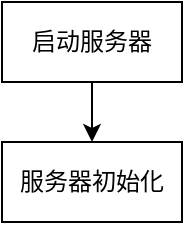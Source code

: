 <mxfile version="26.1.0">
  <diagram name="第 1 页" id="F-i8BlQ6X5yYt4TpNBhq">
    <mxGraphModel dx="1026" dy="684" grid="1" gridSize="10" guides="1" tooltips="1" connect="1" arrows="1" fold="1" page="1" pageScale="1" pageWidth="827" pageHeight="1169" math="0" shadow="0">
      <root>
        <mxCell id="0" />
        <mxCell id="1" parent="0" />
        <mxCell id="B5p7FsAqRLIVTu6vf_ON-3" value="" style="edgeStyle=orthogonalEdgeStyle;rounded=0;orthogonalLoop=1;jettySize=auto;html=1;" edge="1" parent="1" source="B5p7FsAqRLIVTu6vf_ON-1" target="B5p7FsAqRLIVTu6vf_ON-2">
          <mxGeometry relative="1" as="geometry" />
        </mxCell>
        <mxCell id="B5p7FsAqRLIVTu6vf_ON-1" value="启动服务器" style="rounded=0;whiteSpace=wrap;html=1;direction=south;" vertex="1" parent="1">
          <mxGeometry x="380" y="180" width="90" height="40" as="geometry" />
        </mxCell>
        <mxCell id="B5p7FsAqRLIVTu6vf_ON-2" value="服务器初始化" style="rounded=0;whiteSpace=wrap;html=1;direction=south;" vertex="1" parent="1">
          <mxGeometry x="380" y="250" width="90" height="40" as="geometry" />
        </mxCell>
      </root>
    </mxGraphModel>
  </diagram>
</mxfile>
